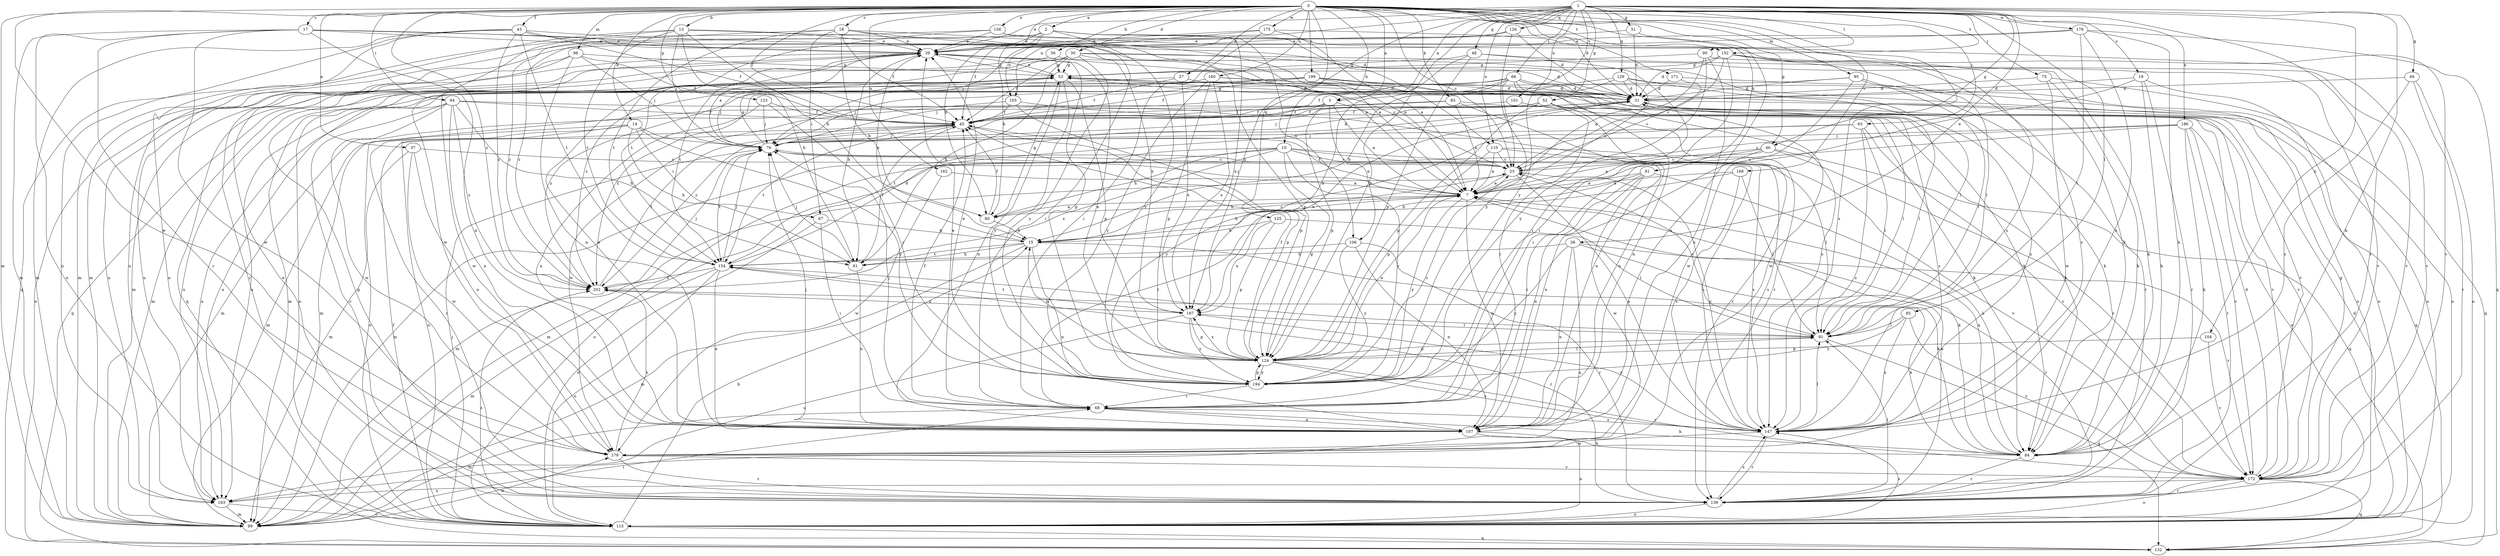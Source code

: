 strict digraph  {
0;
1;
2;
3;
7;
10;
13;
14;
15;
17;
18;
19;
23;
27;
30;
31;
37;
38;
39;
43;
45;
46;
48;
49;
51;
52;
53;
56;
60;
61;
63;
64;
66;
67;
68;
75;
76;
81;
83;
84;
85;
90;
91;
95;
96;
99;
101;
104;
105;
106;
107;
110;
115;
123;
124;
125;
126;
129;
132;
139;
147;
152;
154;
156;
160;
162;
163;
168;
171;
172;
175;
176;
179;
186;
187;
194;
199;
202;
0 -> 2  [label=a];
0 -> 3  [label=a];
0 -> 10  [label=b];
0 -> 13  [label=b];
0 -> 14  [label=b];
0 -> 17  [label=c];
0 -> 18  [label=c];
0 -> 19  [label=c];
0 -> 23  [label=c];
0 -> 27  [label=d];
0 -> 30  [label=d];
0 -> 31  [label=d];
0 -> 37  [label=e];
0 -> 43  [label=f];
0 -> 46  [label=g];
0 -> 56  [label=h];
0 -> 60  [label=h];
0 -> 63  [label=i];
0 -> 64  [label=i];
0 -> 75  [label=j];
0 -> 81  [label=k];
0 -> 83  [label=k];
0 -> 85  [label=l];
0 -> 95  [label=m];
0 -> 96  [label=m];
0 -> 99  [label=m];
0 -> 123  [label=p];
0 -> 125  [label=q];
0 -> 139  [label=r];
0 -> 147  [label=s];
0 -> 152  [label=t];
0 -> 156  [label=u];
0 -> 160  [label=u];
0 -> 162  [label=u];
0 -> 168  [label=v];
0 -> 171  [label=v];
0 -> 175  [label=w];
0 -> 176  [label=w];
0 -> 179  [label=w];
0 -> 186  [label=x];
0 -> 199  [label=z];
0 -> 202  [label=z];
1 -> 3  [label=a];
1 -> 38  [label=e];
1 -> 39  [label=e];
1 -> 45  [label=f];
1 -> 46  [label=g];
1 -> 48  [label=g];
1 -> 49  [label=g];
1 -> 51  [label=g];
1 -> 52  [label=g];
1 -> 66  [label=i];
1 -> 84  [label=k];
1 -> 90  [label=l];
1 -> 101  [label=n];
1 -> 104  [label=n];
1 -> 105  [label=n];
1 -> 110  [label=o];
1 -> 124  [label=p];
1 -> 126  [label=q];
1 -> 129  [label=q];
1 -> 152  [label=t];
1 -> 187  [label=x];
1 -> 194  [label=y];
2 -> 39  [label=e];
2 -> 60  [label=h];
2 -> 99  [label=m];
2 -> 105  [label=n];
2 -> 106  [label=n];
2 -> 110  [label=o];
2 -> 187  [label=x];
2 -> 194  [label=y];
2 -> 202  [label=z];
3 -> 7  [label=a];
3 -> 45  [label=f];
3 -> 91  [label=l];
3 -> 99  [label=m];
3 -> 106  [label=n];
3 -> 124  [label=p];
3 -> 202  [label=z];
7 -> 15  [label=b];
7 -> 45  [label=f];
7 -> 60  [label=h];
7 -> 76  [label=j];
7 -> 84  [label=k];
7 -> 107  [label=n];
7 -> 194  [label=y];
10 -> 23  [label=c];
10 -> 60  [label=h];
10 -> 91  [label=l];
10 -> 99  [label=m];
10 -> 115  [label=o];
10 -> 124  [label=p];
10 -> 147  [label=s];
10 -> 194  [label=y];
10 -> 202  [label=z];
13 -> 7  [label=a];
13 -> 39  [label=e];
13 -> 60  [label=h];
13 -> 61  [label=h];
13 -> 76  [label=j];
13 -> 99  [label=m];
13 -> 154  [label=t];
13 -> 179  [label=w];
14 -> 61  [label=h];
14 -> 67  [label=i];
14 -> 76  [label=j];
14 -> 99  [label=m];
14 -> 115  [label=o];
14 -> 139  [label=r];
14 -> 194  [label=y];
15 -> 23  [label=c];
15 -> 39  [label=e];
15 -> 61  [label=h];
15 -> 84  [label=k];
15 -> 99  [label=m];
15 -> 107  [label=n];
15 -> 154  [label=t];
17 -> 7  [label=a];
17 -> 39  [label=e];
17 -> 99  [label=m];
17 -> 107  [label=n];
17 -> 115  [label=o];
17 -> 139  [label=r];
17 -> 179  [label=w];
17 -> 187  [label=x];
18 -> 7  [label=a];
18 -> 15  [label=b];
18 -> 39  [label=e];
18 -> 45  [label=f];
18 -> 67  [label=i];
18 -> 68  [label=i];
18 -> 154  [label=t];
18 -> 202  [label=z];
19 -> 31  [label=d];
19 -> 68  [label=i];
19 -> 84  [label=k];
19 -> 115  [label=o];
19 -> 139  [label=r];
23 -> 7  [label=a];
23 -> 99  [label=m];
23 -> 147  [label=s];
27 -> 31  [label=d];
27 -> 45  [label=f];
27 -> 115  [label=o];
27 -> 187  [label=x];
30 -> 31  [label=d];
30 -> 45  [label=f];
30 -> 53  [label=g];
30 -> 61  [label=h];
30 -> 124  [label=p];
30 -> 132  [label=q];
30 -> 172  [label=v];
30 -> 194  [label=y];
30 -> 202  [label=z];
31 -> 45  [label=f];
31 -> 53  [label=g];
31 -> 91  [label=l];
31 -> 132  [label=q];
31 -> 154  [label=t];
31 -> 172  [label=v];
31 -> 187  [label=x];
37 -> 23  [label=c];
37 -> 99  [label=m];
37 -> 107  [label=n];
37 -> 179  [label=w];
38 -> 61  [label=h];
38 -> 107  [label=n];
38 -> 139  [label=r];
38 -> 163  [label=u];
38 -> 172  [label=v];
38 -> 194  [label=y];
39 -> 53  [label=g];
39 -> 61  [label=h];
39 -> 91  [label=l];
39 -> 124  [label=p];
39 -> 154  [label=t];
39 -> 163  [label=u];
43 -> 31  [label=d];
43 -> 39  [label=e];
43 -> 45  [label=f];
43 -> 99  [label=m];
43 -> 115  [label=o];
43 -> 154  [label=t];
43 -> 163  [label=u];
43 -> 202  [label=z];
45 -> 76  [label=j];
45 -> 115  [label=o];
45 -> 124  [label=p];
45 -> 154  [label=t];
46 -> 7  [label=a];
46 -> 23  [label=c];
46 -> 99  [label=m];
46 -> 107  [label=n];
46 -> 132  [label=q];
46 -> 172  [label=v];
48 -> 53  [label=g];
48 -> 68  [label=i];
48 -> 124  [label=p];
48 -> 172  [label=v];
48 -> 187  [label=x];
49 -> 31  [label=d];
49 -> 115  [label=o];
49 -> 139  [label=r];
49 -> 147  [label=s];
51 -> 31  [label=d];
51 -> 39  [label=e];
51 -> 107  [label=n];
52 -> 45  [label=f];
52 -> 68  [label=i];
52 -> 76  [label=j];
52 -> 107  [label=n];
52 -> 124  [label=p];
52 -> 147  [label=s];
53 -> 31  [label=d];
53 -> 39  [label=e];
53 -> 76  [label=j];
53 -> 84  [label=k];
53 -> 107  [label=n];
53 -> 124  [label=p];
53 -> 132  [label=q];
53 -> 163  [label=u];
53 -> 194  [label=y];
56 -> 23  [label=c];
56 -> 53  [label=g];
56 -> 99  [label=m];
60 -> 7  [label=a];
60 -> 15  [label=b];
60 -> 45  [label=f];
60 -> 53  [label=g];
61 -> 45  [label=f];
61 -> 76  [label=j];
61 -> 107  [label=n];
63 -> 76  [label=j];
63 -> 91  [label=l];
63 -> 147  [label=s];
63 -> 172  [label=v];
63 -> 194  [label=y];
64 -> 45  [label=f];
64 -> 61  [label=h];
64 -> 84  [label=k];
64 -> 107  [label=n];
64 -> 139  [label=r];
64 -> 163  [label=u];
64 -> 179  [label=w];
64 -> 202  [label=z];
66 -> 15  [label=b];
66 -> 23  [label=c];
66 -> 31  [label=d];
66 -> 45  [label=f];
66 -> 76  [label=j];
66 -> 84  [label=k];
66 -> 99  [label=m];
66 -> 107  [label=n];
66 -> 179  [label=w];
67 -> 15  [label=b];
67 -> 68  [label=i];
67 -> 115  [label=o];
68 -> 39  [label=e];
68 -> 45  [label=f];
68 -> 76  [label=j];
68 -> 84  [label=k];
68 -> 99  [label=m];
68 -> 107  [label=n];
68 -> 147  [label=s];
75 -> 31  [label=d];
75 -> 84  [label=k];
75 -> 132  [label=q];
75 -> 179  [label=w];
76 -> 23  [label=c];
76 -> 31  [label=d];
76 -> 39  [label=e];
76 -> 53  [label=g];
76 -> 147  [label=s];
76 -> 154  [label=t];
81 -> 7  [label=a];
81 -> 15  [label=b];
81 -> 68  [label=i];
81 -> 84  [label=k];
81 -> 107  [label=n];
81 -> 179  [label=w];
83 -> 7  [label=a];
83 -> 45  [label=f];
83 -> 99  [label=m];
83 -> 107  [label=n];
83 -> 172  [label=v];
84 -> 7  [label=a];
84 -> 139  [label=r];
85 -> 91  [label=l];
85 -> 147  [label=s];
85 -> 172  [label=v];
85 -> 194  [label=y];
90 -> 7  [label=a];
90 -> 53  [label=g];
90 -> 84  [label=k];
90 -> 107  [label=n];
90 -> 194  [label=y];
91 -> 23  [label=c];
91 -> 124  [label=p];
91 -> 132  [label=q];
91 -> 154  [label=t];
95 -> 31  [label=d];
95 -> 91  [label=l];
95 -> 139  [label=r];
95 -> 163  [label=u];
95 -> 179  [label=w];
96 -> 45  [label=f];
96 -> 53  [label=g];
96 -> 76  [label=j];
96 -> 107  [label=n];
96 -> 139  [label=r];
96 -> 163  [label=u];
99 -> 68  [label=i];
99 -> 179  [label=w];
101 -> 45  [label=f];
101 -> 84  [label=k];
104 -> 124  [label=p];
104 -> 172  [label=v];
105 -> 45  [label=f];
105 -> 124  [label=p];
105 -> 139  [label=r];
105 -> 179  [label=w];
106 -> 107  [label=n];
106 -> 139  [label=r];
106 -> 154  [label=t];
106 -> 194  [label=y];
107 -> 39  [label=e];
107 -> 76  [label=j];
107 -> 84  [label=k];
107 -> 115  [label=o];
110 -> 7  [label=a];
110 -> 23  [label=c];
110 -> 124  [label=p];
110 -> 147  [label=s];
110 -> 172  [label=v];
115 -> 15  [label=b];
115 -> 31  [label=d];
115 -> 45  [label=f];
115 -> 76  [label=j];
115 -> 132  [label=q];
115 -> 147  [label=s];
115 -> 202  [label=z];
123 -> 45  [label=f];
123 -> 76  [label=j];
123 -> 107  [label=n];
123 -> 194  [label=y];
124 -> 7  [label=a];
124 -> 15  [label=b];
124 -> 39  [label=e];
124 -> 45  [label=f];
124 -> 91  [label=l];
124 -> 147  [label=s];
124 -> 172  [label=v];
124 -> 187  [label=x];
124 -> 194  [label=y];
125 -> 15  [label=b];
125 -> 91  [label=l];
125 -> 124  [label=p];
125 -> 187  [label=x];
126 -> 31  [label=d];
126 -> 39  [label=e];
126 -> 163  [label=u];
126 -> 194  [label=y];
129 -> 7  [label=a];
129 -> 31  [label=d];
129 -> 115  [label=o];
129 -> 147  [label=s];
129 -> 163  [label=u];
129 -> 202  [label=z];
132 -> 39  [label=e];
139 -> 7  [label=a];
139 -> 39  [label=e];
139 -> 53  [label=g];
139 -> 91  [label=l];
139 -> 115  [label=o];
139 -> 147  [label=s];
147 -> 23  [label=c];
147 -> 91  [label=l];
147 -> 139  [label=r];
147 -> 179  [label=w];
147 -> 187  [label=x];
152 -> 23  [label=c];
152 -> 31  [label=d];
152 -> 53  [label=g];
152 -> 68  [label=i];
152 -> 91  [label=l];
152 -> 147  [label=s];
152 -> 172  [label=v];
154 -> 31  [label=d];
154 -> 76  [label=j];
154 -> 99  [label=m];
154 -> 107  [label=n];
154 -> 115  [label=o];
154 -> 139  [label=r];
154 -> 202  [label=z];
156 -> 39  [label=e];
156 -> 132  [label=q];
156 -> 147  [label=s];
156 -> 154  [label=t];
156 -> 172  [label=v];
160 -> 31  [label=d];
160 -> 124  [label=p];
160 -> 172  [label=v];
160 -> 187  [label=x];
160 -> 194  [label=y];
160 -> 202  [label=z];
162 -> 7  [label=a];
162 -> 179  [label=w];
163 -> 99  [label=m];
163 -> 115  [label=o];
168 -> 7  [label=a];
168 -> 68  [label=i];
168 -> 91  [label=l];
168 -> 147  [label=s];
171 -> 23  [label=c];
171 -> 31  [label=d];
171 -> 115  [label=o];
172 -> 31  [label=d];
172 -> 53  [label=g];
172 -> 115  [label=o];
172 -> 132  [label=q];
172 -> 139  [label=r];
172 -> 163  [label=u];
175 -> 7  [label=a];
175 -> 39  [label=e];
175 -> 45  [label=f];
175 -> 68  [label=i];
175 -> 84  [label=k];
176 -> 39  [label=e];
176 -> 76  [label=j];
176 -> 84  [label=k];
176 -> 91  [label=l];
176 -> 132  [label=q];
176 -> 147  [label=s];
179 -> 139  [label=r];
179 -> 172  [label=v];
179 -> 202  [label=z];
186 -> 7  [label=a];
186 -> 23  [label=c];
186 -> 76  [label=j];
186 -> 84  [label=k];
186 -> 115  [label=o];
186 -> 139  [label=r];
186 -> 172  [label=v];
187 -> 91  [label=l];
187 -> 124  [label=p];
187 -> 154  [label=t];
187 -> 163  [label=u];
187 -> 194  [label=y];
194 -> 23  [label=c];
194 -> 39  [label=e];
194 -> 68  [label=i];
194 -> 124  [label=p];
199 -> 31  [label=d];
199 -> 45  [label=f];
199 -> 76  [label=j];
199 -> 99  [label=m];
199 -> 115  [label=o];
199 -> 139  [label=r];
199 -> 147  [label=s];
199 -> 179  [label=w];
202 -> 45  [label=f];
202 -> 76  [label=j];
202 -> 84  [label=k];
202 -> 187  [label=x];
}
